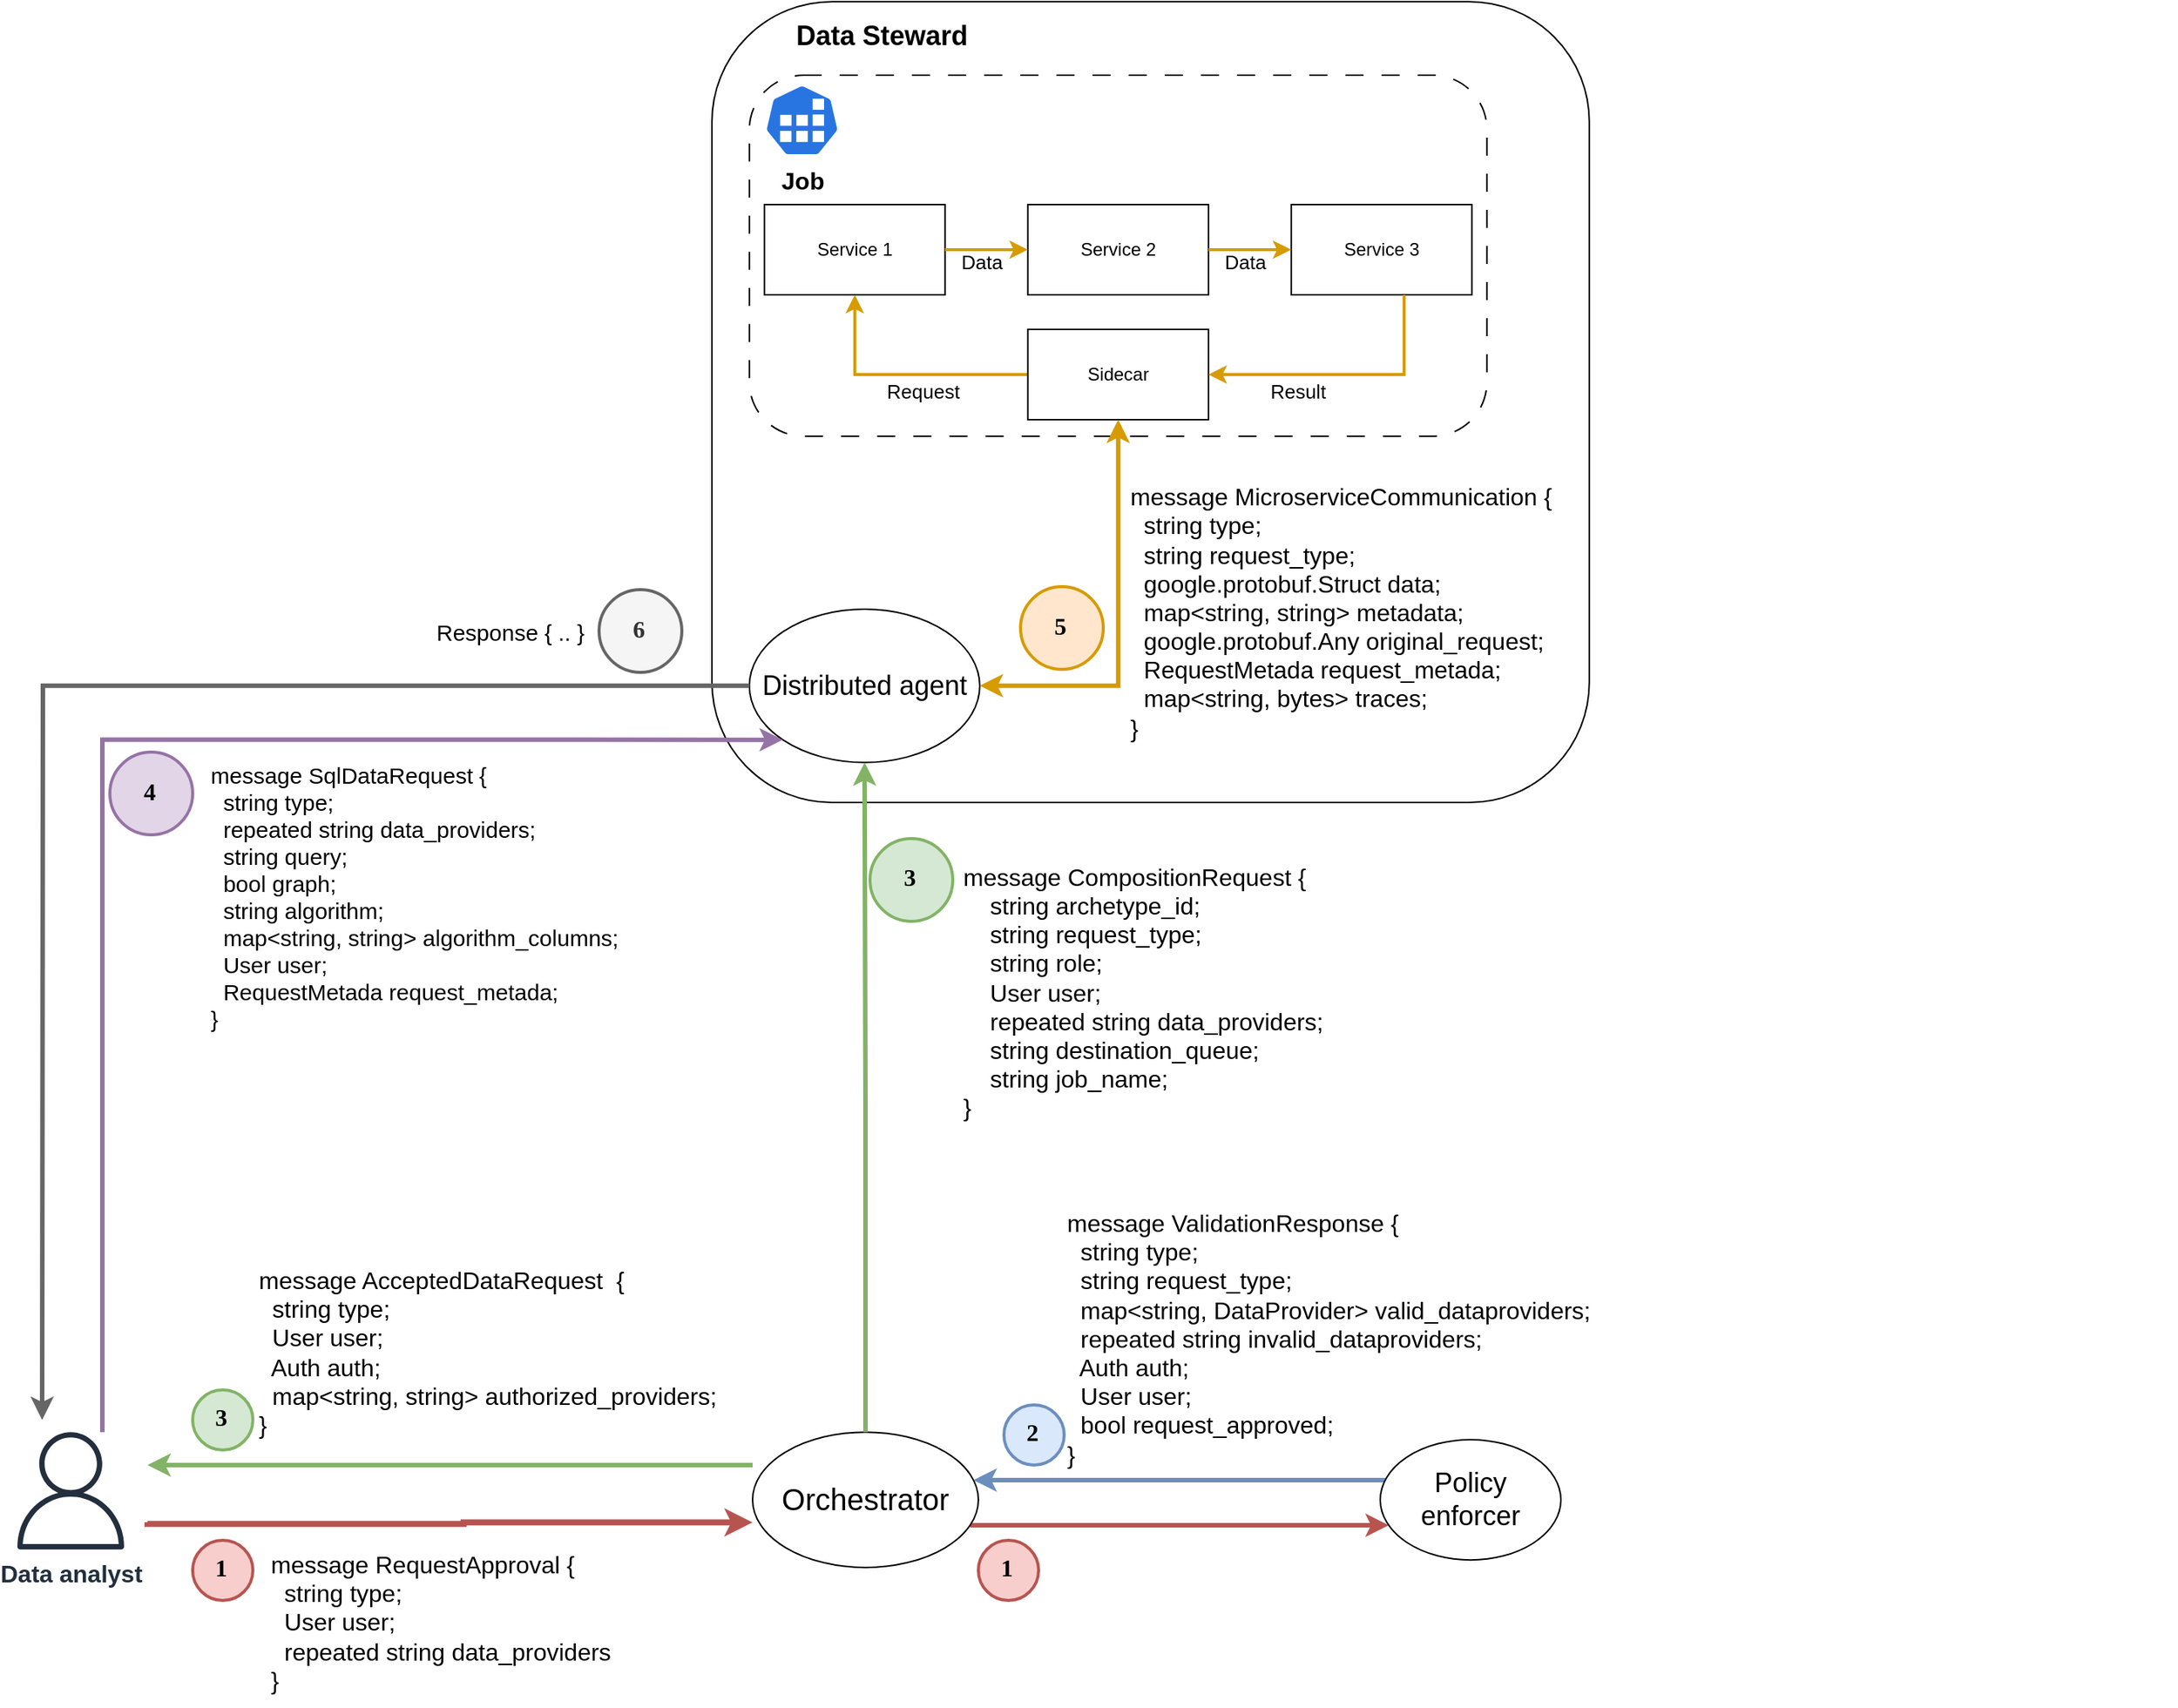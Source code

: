 <mxfile version="21.6.5" type="device">
  <diagram name="Page-1" id="py-MvKl3riDY_G-JkDAn">
    <mxGraphModel dx="1493" dy="1964" grid="1" gridSize="10" guides="1" tooltips="1" connect="1" arrows="1" fold="1" page="1" pageScale="1" pageWidth="1169" pageHeight="827" math="0" shadow="0">
      <root>
        <mxCell id="0" />
        <mxCell id="1" parent="0" />
        <mxCell id="4pgbnnCEekSiCqALWcIx-1" style="edgeStyle=orthogonalEdgeStyle;rounded=0;orthogonalLoop=1;jettySize=auto;html=1;fillColor=#f8cecc;strokeColor=#b85450;strokeWidth=3;startArrow=none;startFill=0;curved=1;" parent="1" source="Ig7GfmeTVwYkc1D9pHod-2" target="Ig7GfmeTVwYkc1D9pHod-5" edge="1">
          <mxGeometry relative="1" as="geometry">
            <Array as="points">
              <mxPoint x="880" y="680" />
              <mxPoint x="880" y="680" />
            </Array>
          </mxGeometry>
        </mxCell>
        <mxCell id="2YGMKilIXMSU9Y2CLLJV-1" style="edgeStyle=orthogonalEdgeStyle;rounded=0;orthogonalLoop=1;jettySize=auto;html=1;fillColor=#f8cecc;strokeColor=#b85450;startArrow=classic;startFill=1;endArrow=none;endFill=0;strokeWidth=4;" parent="1" edge="1">
          <mxGeometry relative="1" as="geometry">
            <mxPoint x="200" y="678" as="targetPoint" />
            <mxPoint x="602.0" y="678.139" as="sourcePoint" />
            <Array as="points">
              <mxPoint x="410" y="678.08" />
              <mxPoint x="230" y="679.08" />
            </Array>
          </mxGeometry>
        </mxCell>
        <mxCell id="M5NUYjAvVnbwDxoGHE9m-10" style="edgeStyle=orthogonalEdgeStyle;rounded=0;orthogonalLoop=1;jettySize=auto;html=1;fillColor=#d5e8d4;strokeColor=#82b366;strokeWidth=3;" parent="1" edge="1">
          <mxGeometry relative="1" as="geometry">
            <mxPoint x="200" y="640" as="targetPoint" />
            <mxPoint x="602.0" y="640.038" as="sourcePoint" />
          </mxGeometry>
        </mxCell>
        <mxCell id="Ig7GfmeTVwYkc1D9pHod-2" value="&lt;font style=&quot;font-size: 20px;&quot;&gt;Orchestrator&lt;/font&gt;" style="ellipse;whiteSpace=wrap;html=1;fontSize=18;strokeColor=#000000;strokeWidth=1;" parent="1" vertex="1">
          <mxGeometry x="602" y="618.08" width="150" height="90" as="geometry" />
        </mxCell>
        <mxCell id="M5NUYjAvVnbwDxoGHE9m-8" style="edgeStyle=orthogonalEdgeStyle;rounded=0;orthogonalLoop=1;jettySize=auto;html=1;fillColor=#dae8fc;strokeColor=#6c8ebf;strokeWidth=3;" parent="1" source="Ig7GfmeTVwYkc1D9pHod-5" target="Ig7GfmeTVwYkc1D9pHod-2" edge="1">
          <mxGeometry relative="1" as="geometry">
            <Array as="points">
              <mxPoint x="890" y="650" />
              <mxPoint x="890" y="650" />
            </Array>
          </mxGeometry>
        </mxCell>
        <mxCell id="Ig7GfmeTVwYkc1D9pHod-5" value="&lt;font style=&quot;font-size: 18px;&quot;&gt;Policy enforcer&lt;/font&gt;" style="ellipse;whiteSpace=wrap;html=1;fontSize=18;" parent="1" vertex="1">
          <mxGeometry x="1019" y="623.08" width="120" height="80" as="geometry" />
        </mxCell>
        <mxCell id="4pgbnnCEekSiCqALWcIx-4" value="" style="group;fillColor=none;strokeColor=none;" parent="1" vertex="1" connectable="0">
          <mxGeometry x="587.88" y="-198.92" width="960.01" height="353.54" as="geometry" />
        </mxCell>
        <mxCell id="4pgbnnCEekSiCqALWcIx-7" value="" style="rounded=1;whiteSpace=wrap;html=1;fontSize=18;" parent="4pgbnnCEekSiCqALWcIx-4" vertex="1">
          <mxGeometry x="-12.87" y="-134" width="582.87" height="532.46" as="geometry" />
        </mxCell>
        <mxCell id="4pgbnnCEekSiCqALWcIx-12" value="&lt;font style=&quot;font-size: 18px;&quot;&gt;Distributed agent&lt;br&gt;&lt;/font&gt;" style="ellipse;whiteSpace=wrap;html=1;fontSize=18;strokeColor=default;strokeWidth=1;" parent="4pgbnnCEekSiCqALWcIx-4" vertex="1">
          <mxGeometry x="11.977" y="269.957" width="153.069" height="101.833" as="geometry" />
        </mxCell>
        <mxCell id="XfPM6s1SKDBaheF1JBiA-16" value="" style="group" vertex="1" connectable="0" parent="4pgbnnCEekSiCqALWcIx-4">
          <mxGeometry x="11.98" y="-85.08" width="490" height="240" as="geometry" />
        </mxCell>
        <mxCell id="XfPM6s1SKDBaheF1JBiA-1" value="" style="rounded=1;whiteSpace=wrap;html=1;dashed=1;dashPattern=12 12;" vertex="1" parent="XfPM6s1SKDBaheF1JBiA-16">
          <mxGeometry width="490" height="240" as="geometry" />
        </mxCell>
        <mxCell id="XfPM6s1SKDBaheF1JBiA-3" value="&lt;b&gt;&lt;font style=&quot;font-size: 16px;&quot;&gt;Job&lt;/font&gt;&lt;/b&gt;" style="sketch=0;html=1;dashed=0;whitespace=wrap;fillColor=#2875E2;strokeColor=#ffffff;points=[[0.005,0.63,0],[0.1,0.2,0],[0.9,0.2,0],[0.5,0,0],[0.995,0.63,0],[0.72,0.99,0],[0.5,1,0],[0.28,0.99,0]];verticalLabelPosition=bottom;align=center;verticalAlign=top;shape=mxgraph.kubernetes.icon;prIcon=job" vertex="1" parent="XfPM6s1SKDBaheF1JBiA-16">
          <mxGeometry x="10" y="6" width="50" height="48" as="geometry" />
        </mxCell>
        <mxCell id="XfPM6s1SKDBaheF1JBiA-6" value="Service 1" style="rounded=0;whiteSpace=wrap;html=1;" vertex="1" parent="XfPM6s1SKDBaheF1JBiA-16">
          <mxGeometry x="10" y="86" width="120" height="60" as="geometry" />
        </mxCell>
        <mxCell id="XfPM6s1SKDBaheF1JBiA-9" value="Service 2" style="rounded=0;whiteSpace=wrap;html=1;" vertex="1" parent="XfPM6s1SKDBaheF1JBiA-16">
          <mxGeometry x="185" y="86" width="120" height="60" as="geometry" />
        </mxCell>
        <mxCell id="XfPM6s1SKDBaheF1JBiA-4" style="edgeStyle=orthogonalEdgeStyle;rounded=0;orthogonalLoop=1;jettySize=auto;html=1;entryX=0;entryY=0.5;entryDx=0;entryDy=0;fillColor=#ffe6cc;strokeColor=#d79b00;strokeWidth=2;" edge="1" parent="XfPM6s1SKDBaheF1JBiA-16" source="XfPM6s1SKDBaheF1JBiA-6" target="XfPM6s1SKDBaheF1JBiA-9">
          <mxGeometry relative="1" as="geometry" />
        </mxCell>
        <mxCell id="XfPM6s1SKDBaheF1JBiA-5" value="Data" style="edgeLabel;html=1;align=center;verticalAlign=middle;resizable=0;points=[];fontSize=13;" vertex="1" connectable="0" parent="XfPM6s1SKDBaheF1JBiA-4">
          <mxGeometry x="0.026" y="-1" relative="1" as="geometry">
            <mxPoint x="-4" y="7" as="offset" />
          </mxGeometry>
        </mxCell>
        <mxCell id="XfPM6s1SKDBaheF1JBiA-10" value="Service 3" style="rounded=0;whiteSpace=wrap;html=1;" vertex="1" parent="XfPM6s1SKDBaheF1JBiA-16">
          <mxGeometry x="360" y="86" width="120" height="60" as="geometry" />
        </mxCell>
        <mxCell id="XfPM6s1SKDBaheF1JBiA-7" style="edgeStyle=orthogonalEdgeStyle;rounded=0;orthogonalLoop=1;jettySize=auto;html=1;entryX=0;entryY=0.5;entryDx=0;entryDy=0;fillColor=#ffe6cc;strokeColor=#d79b00;strokeWidth=2;" edge="1" parent="XfPM6s1SKDBaheF1JBiA-16" source="XfPM6s1SKDBaheF1JBiA-9" target="XfPM6s1SKDBaheF1JBiA-10">
          <mxGeometry relative="1" as="geometry" />
        </mxCell>
        <mxCell id="XfPM6s1SKDBaheF1JBiA-8" value="Data" style="edgeLabel;html=1;align=center;verticalAlign=middle;resizable=0;points=[];fontSize=13;" vertex="1" connectable="0" parent="XfPM6s1SKDBaheF1JBiA-7">
          <mxGeometry x="0.046" y="-1" relative="1" as="geometry">
            <mxPoint x="-5" y="7" as="offset" />
          </mxGeometry>
        </mxCell>
        <mxCell id="XfPM6s1SKDBaheF1JBiA-11" style="edgeStyle=orthogonalEdgeStyle;rounded=0;orthogonalLoop=1;jettySize=auto;html=1;fillColor=#ffe6cc;strokeColor=#d79b00;strokeWidth=2;" edge="1" parent="XfPM6s1SKDBaheF1JBiA-16" source="XfPM6s1SKDBaheF1JBiA-13" target="XfPM6s1SKDBaheF1JBiA-6">
          <mxGeometry relative="1" as="geometry" />
        </mxCell>
        <mxCell id="XfPM6s1SKDBaheF1JBiA-12" value="Request" style="edgeLabel;html=1;align=center;verticalAlign=middle;resizable=0;points=[];fontSize=13;" vertex="1" connectable="0" parent="XfPM6s1SKDBaheF1JBiA-11">
          <mxGeometry x="-0.298" relative="1" as="geometry">
            <mxPoint x="-11" y="11" as="offset" />
          </mxGeometry>
        </mxCell>
        <mxCell id="XfPM6s1SKDBaheF1JBiA-13" value="Sidecar" style="rounded=0;whiteSpace=wrap;html=1;" vertex="1" parent="XfPM6s1SKDBaheF1JBiA-16">
          <mxGeometry x="185" y="169" width="120" height="60" as="geometry" />
        </mxCell>
        <mxCell id="XfPM6s1SKDBaheF1JBiA-14" style="edgeStyle=orthogonalEdgeStyle;rounded=0;orthogonalLoop=1;jettySize=auto;html=1;entryX=1;entryY=0.5;entryDx=0;entryDy=0;fillColor=#ffe6cc;strokeColor=#d79b00;strokeWidth=2;" edge="1" parent="XfPM6s1SKDBaheF1JBiA-16" source="XfPM6s1SKDBaheF1JBiA-10" target="XfPM6s1SKDBaheF1JBiA-13">
          <mxGeometry relative="1" as="geometry">
            <Array as="points">
              <mxPoint x="435" y="199" />
            </Array>
          </mxGeometry>
        </mxCell>
        <mxCell id="XfPM6s1SKDBaheF1JBiA-15" value="Result" style="edgeLabel;html=1;align=center;verticalAlign=middle;resizable=0;points=[];fontSize=13;" vertex="1" connectable="0" parent="XfPM6s1SKDBaheF1JBiA-14">
          <mxGeometry x="0.355" y="-1" relative="1" as="geometry">
            <mxPoint y="12" as="offset" />
          </mxGeometry>
        </mxCell>
        <mxCell id="XfPM6s1SKDBaheF1JBiA-20" style="edgeStyle=orthogonalEdgeStyle;rounded=0;orthogonalLoop=1;jettySize=auto;html=1;fillColor=#ffe6cc;strokeColor=#d79b00;strokeWidth=3;startArrow=classic;startFill=1;" edge="1" parent="4pgbnnCEekSiCqALWcIx-4" source="4pgbnnCEekSiCqALWcIx-12" target="XfPM6s1SKDBaheF1JBiA-13">
          <mxGeometry relative="1" as="geometry" />
        </mxCell>
        <mxCell id="XfPM6s1SKDBaheF1JBiA-21" value="&lt;div style=&quot;font-size: 16px;&quot;&gt;&lt;div&gt;message MicroserviceCommunication {&lt;/div&gt;&lt;div&gt;&amp;nbsp; string type;&lt;/div&gt;&lt;div&gt;&amp;nbsp; string request_type;&lt;/div&gt;&lt;div&gt;&amp;nbsp; google.protobuf.Struct data;&lt;/div&gt;&lt;div&gt;&amp;nbsp; map&amp;lt;string, string&amp;gt; metadata;&lt;/div&gt;&lt;div&gt;&amp;nbsp; google.protobuf.Any original_request;&lt;/div&gt;&lt;div&gt;&amp;nbsp; RequestMetada request_metada;&lt;/div&gt;&lt;div&gt;&amp;nbsp; map&amp;lt;string, bytes&amp;gt; traces;&lt;/div&gt;&lt;div&gt;}&lt;/div&gt;&lt;/div&gt;" style="text;html=1;strokeColor=none;fillColor=none;align=left;verticalAlign=middle;whiteSpace=wrap;rounded=0;fontSize=16;" vertex="1" parent="4pgbnnCEekSiCqALWcIx-4">
          <mxGeometry x="263.12" y="194.92" width="317.88" height="153.23" as="geometry" />
        </mxCell>
        <mxCell id="XfPM6s1SKDBaheF1JBiA-22" value="&lt;span style=&quot;font-size: 16px;&quot;&gt;&lt;b&gt;5&lt;/b&gt;&lt;/span&gt;" style="ellipse;whiteSpace=wrap;html=1;aspect=fixed;strokeWidth=2;fontFamily=Tahoma;spacingBottom=4;spacingRight=2;strokeColor=#d79b00;fillColor=#ffe6cc;" vertex="1" parent="4pgbnnCEekSiCqALWcIx-4">
          <mxGeometry x="192.12" y="254.92" width="55" height="55" as="geometry" />
        </mxCell>
        <mxCell id="4pgbnnCEekSiCqALWcIx-23" style="edgeStyle=orthogonalEdgeStyle;rounded=0;orthogonalLoop=1;jettySize=auto;html=1;entryX=0.5;entryY=1;entryDx=0;entryDy=0;fillColor=#d5e8d4;strokeColor=#82b366;strokeWidth=3;" parent="1" source="Ig7GfmeTVwYkc1D9pHod-2" target="4pgbnnCEekSiCqALWcIx-12" edge="1">
          <mxGeometry relative="1" as="geometry" />
        </mxCell>
        <mxCell id="4pgbnnCEekSiCqALWcIx-30" value="&lt;b&gt;&lt;font style=&quot;font-size: 16px;&quot;&gt;1&lt;/font&gt;&lt;/b&gt;" style="ellipse;whiteSpace=wrap;html=1;aspect=fixed;strokeWidth=2;fontFamily=Tahoma;spacingBottom=4;spacingRight=2;strokeColor=#b85450;fillColor=#f8cecc;" parent="1" vertex="1">
          <mxGeometry x="752" y="690" width="40" height="40" as="geometry" />
        </mxCell>
        <mxCell id="4pgbnnCEekSiCqALWcIx-31" value="&lt;b&gt;&lt;font style=&quot;font-size: 16px;&quot;&gt;2&lt;/font&gt;&lt;/b&gt;" style="ellipse;whiteSpace=wrap;html=1;aspect=fixed;strokeWidth=2;fontFamily=Tahoma;spacingBottom=4;spacingRight=2;strokeColor=#6c8ebf;fillColor=#dae8fc;" parent="1" vertex="1">
          <mxGeometry x="769" y="600" width="40" height="40" as="geometry" />
        </mxCell>
        <mxCell id="2YGMKilIXMSU9Y2CLLJV-2" value="&lt;b&gt;&lt;font style=&quot;font-size: 16px;&quot;&gt;1&lt;/font&gt;&lt;/b&gt;" style="ellipse;whiteSpace=wrap;html=1;aspect=fixed;strokeWidth=2;fontFamily=Tahoma;spacingBottom=4;spacingRight=2;strokeColor=#b85450;fillColor=#f8cecc;" parent="1" vertex="1">
          <mxGeometry x="230" y="690" width="40" height="40" as="geometry" />
        </mxCell>
        <mxCell id="XfPM6s1SKDBaheF1JBiA-17" style="edgeStyle=orthogonalEdgeStyle;rounded=0;orthogonalLoop=1;jettySize=auto;html=1;entryX=0;entryY=1;entryDx=0;entryDy=0;fillColor=#e1d5e7;strokeColor=#9673a6;strokeWidth=3;" edge="1" parent="1" source="M5NUYjAvVnbwDxoGHE9m-1" target="4pgbnnCEekSiCqALWcIx-12">
          <mxGeometry relative="1" as="geometry">
            <Array as="points">
              <mxPoint x="170" y="158" />
            </Array>
          </mxGeometry>
        </mxCell>
        <mxCell id="M5NUYjAvVnbwDxoGHE9m-1" value="&lt;font style=&quot;font-size: 16px;&quot;&gt;&lt;b&gt;Data analyst&lt;/b&gt;&lt;/font&gt;" style="sketch=0;outlineConnect=0;fontColor=#232F3E;gradientColor=none;fillColor=#232F3D;strokeColor=none;dashed=0;verticalLabelPosition=bottom;verticalAlign=top;align=center;html=1;fontSize=12;fontStyle=0;aspect=fixed;pointerEvents=1;shape=mxgraph.aws4.user;" parent="1" vertex="1">
          <mxGeometry x="110" y="618.08" width="78" height="78" as="geometry" />
        </mxCell>
        <mxCell id="M5NUYjAvVnbwDxoGHE9m-7" value="message RequestApproval {&#xa;  string type;&#xa;  User user;&#xa;  repeated string data_providers&#xa;}" style="text;whiteSpace=wrap;fontStyle=0;fontSize=16;" parent="1" vertex="1">
          <mxGeometry x="280" y="690.0" width="230" height="110" as="geometry" />
        </mxCell>
        <mxCell id="M5NUYjAvVnbwDxoGHE9m-9" value="message ValidationResponse {&#xa;  string type;&#xa;  string request_type;&#xa;  map&lt;string, DataProvider&gt; valid_dataproviders;&#xa;  repeated string invalid_dataproviders;&#xa;  Auth auth;&#xa;  User user;&#xa;  bool request_approved;&#xa;}" style="text;whiteSpace=wrap;fontSize=16;" parent="1" vertex="1">
          <mxGeometry x="809" y="463.08" width="360" height="160" as="geometry" />
        </mxCell>
        <mxCell id="M5NUYjAvVnbwDxoGHE9m-11" value="&lt;b&gt;&lt;font style=&quot;font-size: 16px;&quot;&gt;3&lt;/font&gt;&lt;/b&gt;" style="ellipse;whiteSpace=wrap;html=1;aspect=fixed;strokeWidth=2;fontFamily=Tahoma;spacingBottom=4;spacingRight=2;strokeColor=#82b366;fillColor=#d5e8d4;" parent="1" vertex="1">
          <mxGeometry x="230" y="590" width="40" height="40" as="geometry" />
        </mxCell>
        <mxCell id="M5NUYjAvVnbwDxoGHE9m-12" value="&lt;div style=&quot;font-size: 16px;&quot;&gt;&lt;font style=&quot;font-size: 16px;&quot;&gt;message AcceptedDataRequest&amp;nbsp; {&lt;/font&gt;&lt;/div&gt;&lt;div style=&quot;font-size: 16px;&quot;&gt;&lt;font style=&quot;font-size: 16px;&quot;&gt;&amp;nbsp; string type;&lt;/font&gt;&lt;/div&gt;&lt;div style=&quot;font-size: 16px;&quot;&gt;&lt;font style=&quot;font-size: 16px;&quot;&gt;&amp;nbsp; User user;&lt;/font&gt;&lt;/div&gt;&lt;div style=&quot;font-size: 16px;&quot;&gt;&lt;font style=&quot;font-size: 16px;&quot;&gt;&amp;nbsp; Auth auth;&lt;/font&gt;&lt;/div&gt;&lt;div style=&quot;font-size: 16px;&quot;&gt;&lt;font style=&quot;font-size: 16px;&quot;&gt;&amp;nbsp; map&amp;lt;string, string&amp;gt; authorized_providers;&lt;/font&gt;&lt;/div&gt;&lt;div style=&quot;font-size: 16px;&quot;&gt;&lt;span style=&quot;background-color: initial;&quot;&gt;}&lt;/span&gt;&lt;br&gt;&lt;/div&gt;" style="text;html=1;align=left;verticalAlign=middle;resizable=0;points=[];autosize=1;strokeColor=none;fillColor=none;" parent="1" vertex="1">
          <mxGeometry x="272" y="500" width="330" height="130" as="geometry" />
        </mxCell>
        <mxCell id="M5NUYjAvVnbwDxoGHE9m-13" value="&lt;div style=&quot;font-size: 16px;&quot;&gt;&lt;font style=&quot;font-size: 16px;&quot;&gt;&lt;br&gt;&lt;/font&gt;&lt;/div&gt;&lt;div style=&quot;font-size: 16px;&quot;&gt;&lt;font style=&quot;font-size: 16px;&quot;&gt;message CompositionRequest {&lt;/font&gt;&lt;/div&gt;&lt;div style=&quot;font-size: 16px;&quot;&gt;&lt;font style=&quot;font-size: 16px;&quot;&gt;&amp;nbsp; &amp;nbsp; string archetype_id;&lt;/font&gt;&lt;/div&gt;&lt;div style=&quot;font-size: 16px;&quot;&gt;&lt;font style=&quot;font-size: 16px;&quot;&gt;&amp;nbsp; &amp;nbsp; string request_type;&lt;/font&gt;&lt;/div&gt;&lt;div style=&quot;font-size: 16px;&quot;&gt;&lt;font style=&quot;font-size: 16px;&quot;&gt;&amp;nbsp; &amp;nbsp; string role;&lt;/font&gt;&lt;/div&gt;&lt;div style=&quot;font-size: 16px;&quot;&gt;&lt;font style=&quot;font-size: 16px;&quot;&gt;&amp;nbsp; &amp;nbsp; User user;&lt;/font&gt;&lt;/div&gt;&lt;div style=&quot;font-size: 16px;&quot;&gt;&lt;font style=&quot;font-size: 16px;&quot;&gt;&amp;nbsp; &amp;nbsp; repeated string data_providers;&lt;/font&gt;&lt;/div&gt;&lt;div style=&quot;font-size: 16px;&quot;&gt;&lt;font style=&quot;font-size: 16px;&quot;&gt;&amp;nbsp; &amp;nbsp; string destination_queue;&lt;/font&gt;&lt;/div&gt;&lt;div style=&quot;font-size: 16px;&quot;&gt;&lt;font style=&quot;font-size: 16px;&quot;&gt;&amp;nbsp; &amp;nbsp; string job_name;&lt;/font&gt;&lt;/div&gt;&lt;div style=&quot;font-size: 16px;&quot;&gt;&lt;font style=&quot;font-size: 16px;&quot;&gt;}&lt;/font&gt;&lt;/div&gt;" style="text;html=1;align=left;verticalAlign=middle;resizable=0;points=[];autosize=1;strokeColor=none;fillColor=none;" parent="1" vertex="1">
          <mxGeometry x="740" y="210.62" width="260" height="210" as="geometry" />
        </mxCell>
        <mxCell id="M5NUYjAvVnbwDxoGHE9m-14" value="&lt;b&gt;&lt;font style=&quot;font-size: 16px;&quot;&gt;3&lt;/font&gt;&lt;/b&gt;" style="ellipse;whiteSpace=wrap;html=1;aspect=fixed;strokeWidth=2;fontFamily=Tahoma;spacingBottom=4;spacingRight=2;strokeColor=#82b366;fillColor=#d5e8d4;" parent="1" vertex="1">
          <mxGeometry x="680" y="223.5" width="55" height="55" as="geometry" />
        </mxCell>
        <mxCell id="XfPM6s1SKDBaheF1JBiA-18" value="&lt;span style=&quot;font-size: 16px;&quot;&gt;&lt;b&gt;4&lt;/b&gt;&lt;/span&gt;" style="ellipse;whiteSpace=wrap;html=1;aspect=fixed;strokeWidth=2;fontFamily=Tahoma;spacingBottom=4;spacingRight=2;strokeColor=#9673a6;fillColor=#e1d5e7;" vertex="1" parent="1">
          <mxGeometry x="175" y="166" width="55" height="55" as="geometry" />
        </mxCell>
        <mxCell id="XfPM6s1SKDBaheF1JBiA-19" value="message SqlDataRequest {&#xa;  string type;&#xa;  repeated string data_providers;&#xa;  string query;&#xa;  bool graph;&#xa;  string algorithm;&#xa;  map&lt;string, string&gt; algorithm_columns;&#xa;  User user;&#xa;  RequestMetada request_metada;&#xa;}" style="text;whiteSpace=wrap;fontSize=15;" vertex="1" parent="1">
          <mxGeometry x="240" y="166" width="350" height="170" as="geometry" />
        </mxCell>
        <mxCell id="XfPM6s1SKDBaheF1JBiA-23" style="edgeStyle=orthogonalEdgeStyle;rounded=0;orthogonalLoop=1;jettySize=auto;html=1;strokeWidth=3;fillColor=#f5f5f5;strokeColor=#666666;" edge="1" parent="1" source="4pgbnnCEekSiCqALWcIx-12">
          <mxGeometry relative="1" as="geometry">
            <mxPoint x="130" y="610" as="targetPoint" />
          </mxGeometry>
        </mxCell>
        <mxCell id="XfPM6s1SKDBaheF1JBiA-24" value="&lt;span style=&quot;font-size: 16px;&quot;&gt;&lt;b&gt;6&lt;/b&gt;&lt;/span&gt;" style="ellipse;whiteSpace=wrap;html=1;aspect=fixed;strokeWidth=2;fontFamily=Tahoma;spacingBottom=4;spacingRight=2;strokeColor=#666666;fillColor=#f5f5f5;fontColor=#333333;" vertex="1" parent="1">
          <mxGeometry x="500" y="58" width="55" height="55" as="geometry" />
        </mxCell>
        <mxCell id="XfPM6s1SKDBaheF1JBiA-25" value="Response { .. }" style="text;whiteSpace=wrap;fontSize=15;" vertex="1" parent="1">
          <mxGeometry x="390" y="70.5" width="120" height="30" as="geometry" />
        </mxCell>
        <mxCell id="4pgbnnCEekSiCqALWcIx-9" value="&lt;b style=&quot;font-size: 18px;&quot;&gt;Data Steward&lt;br&gt;&lt;/b&gt;" style="text;html=1;strokeColor=none;fillColor=none;align=center;verticalAlign=middle;whiteSpace=wrap;rounded=0;fontSize=18;" parent="1" vertex="1">
          <mxGeometry x="559.997" y="-332.92" width="256.386" height="45.618" as="geometry" />
        </mxCell>
      </root>
    </mxGraphModel>
  </diagram>
</mxfile>

